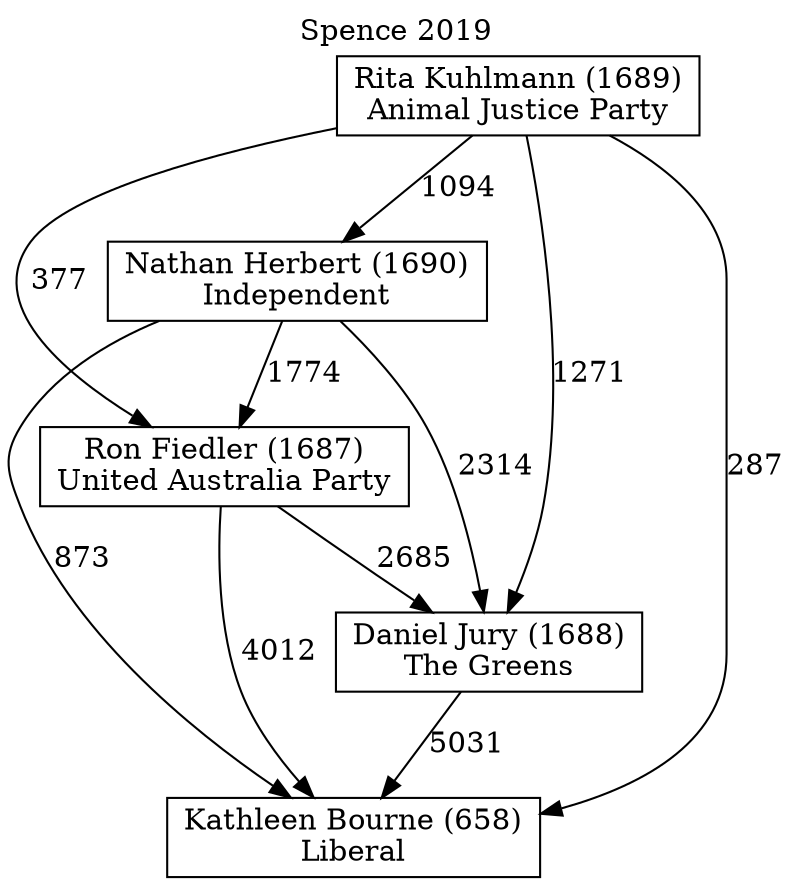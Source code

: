 // House preference flow
digraph "Kathleen Bourne (658)_Spence_2019" {
	graph [label="Spence 2019" labelloc=t mclimit=10]
	node [shape=box]
	"Kathleen Bourne (658)" [label="Kathleen Bourne (658)
Liberal"]
	"Daniel Jury (1688)" [label="Daniel Jury (1688)
The Greens"]
	"Ron Fiedler (1687)" [label="Ron Fiedler (1687)
United Australia Party"]
	"Nathan Herbert (1690)" [label="Nathan Herbert (1690)
Independent"]
	"Rita Kuhlmann (1689)" [label="Rita Kuhlmann (1689)
Animal Justice Party"]
	"Daniel Jury (1688)" -> "Kathleen Bourne (658)" [label=5031]
	"Ron Fiedler (1687)" -> "Daniel Jury (1688)" [label=2685]
	"Nathan Herbert (1690)" -> "Ron Fiedler (1687)" [label=1774]
	"Rita Kuhlmann (1689)" -> "Nathan Herbert (1690)" [label=1094]
	"Ron Fiedler (1687)" -> "Kathleen Bourne (658)" [label=4012]
	"Nathan Herbert (1690)" -> "Kathleen Bourne (658)" [label=873]
	"Rita Kuhlmann (1689)" -> "Kathleen Bourne (658)" [label=287]
	"Rita Kuhlmann (1689)" -> "Ron Fiedler (1687)" [label=377]
	"Nathan Herbert (1690)" -> "Daniel Jury (1688)" [label=2314]
	"Rita Kuhlmann (1689)" -> "Daniel Jury (1688)" [label=1271]
}
